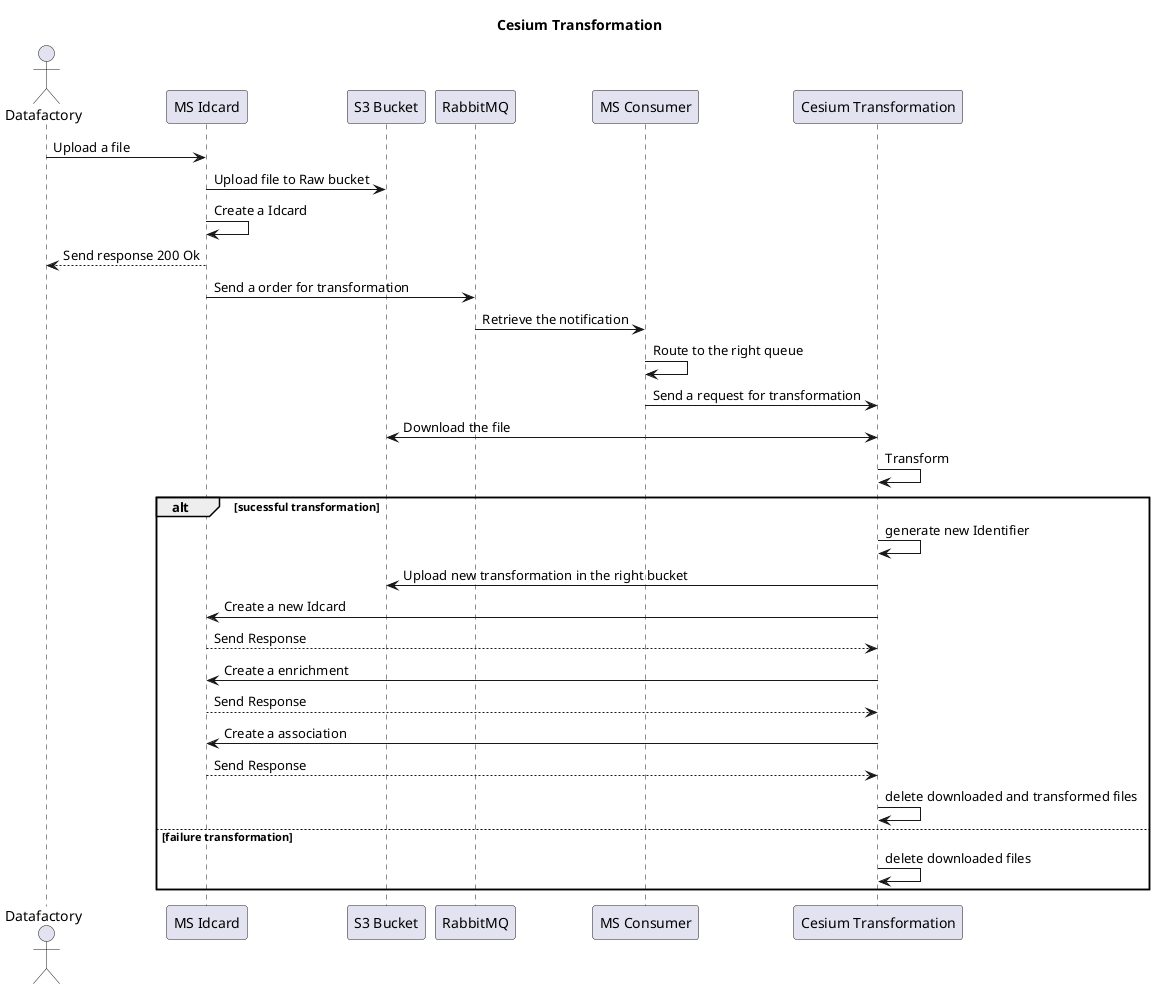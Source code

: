 @startuml seq_transfoCesium
title Cesium Transformation 

actor Datafactory as DF
participant "MS Idcard" as Idcard
participant "S3 Bucket" as S3
participant "RabbitMQ" as RabbitMQ
participant "MS Consumer" as Consumer
participant "Cesium Transformation" as Transfo

DF -> Idcard: Upload a file
Idcard -> S3: Upload file to Raw bucket
Idcard -> Idcard: Create a Idcard
DF <-- Idcard: Send response 200 Ok

Idcard -> RabbitMQ: Send a order for transformation
RabbitMQ -> Consumer: Retrieve the notification
Consumer -> Consumer: Route to the right queue

Consumer -> Transfo: Send a request for transformation
Transfo <-> S3: Download the file
Transfo -> Transfo: Transform
alt sucessful transformation
  Transfo -> Transfo: generate new Identifier
  Transfo -> S3: Upload new transformation in the right bucket
  Transfo -> Idcard: Create a new Idcard
  Idcard --> Transfo: Send Response
  Transfo -> Idcard: Create a enrichment
  Idcard --> Transfo: Send Response
  Transfo -> Idcard: Create a association
  Idcard --> Transfo: Send Response
  Transfo -> Transfo: delete downloaded and transformed files
else failure transformation
  Transfo -> Transfo: delete downloaded files
end

@enduml